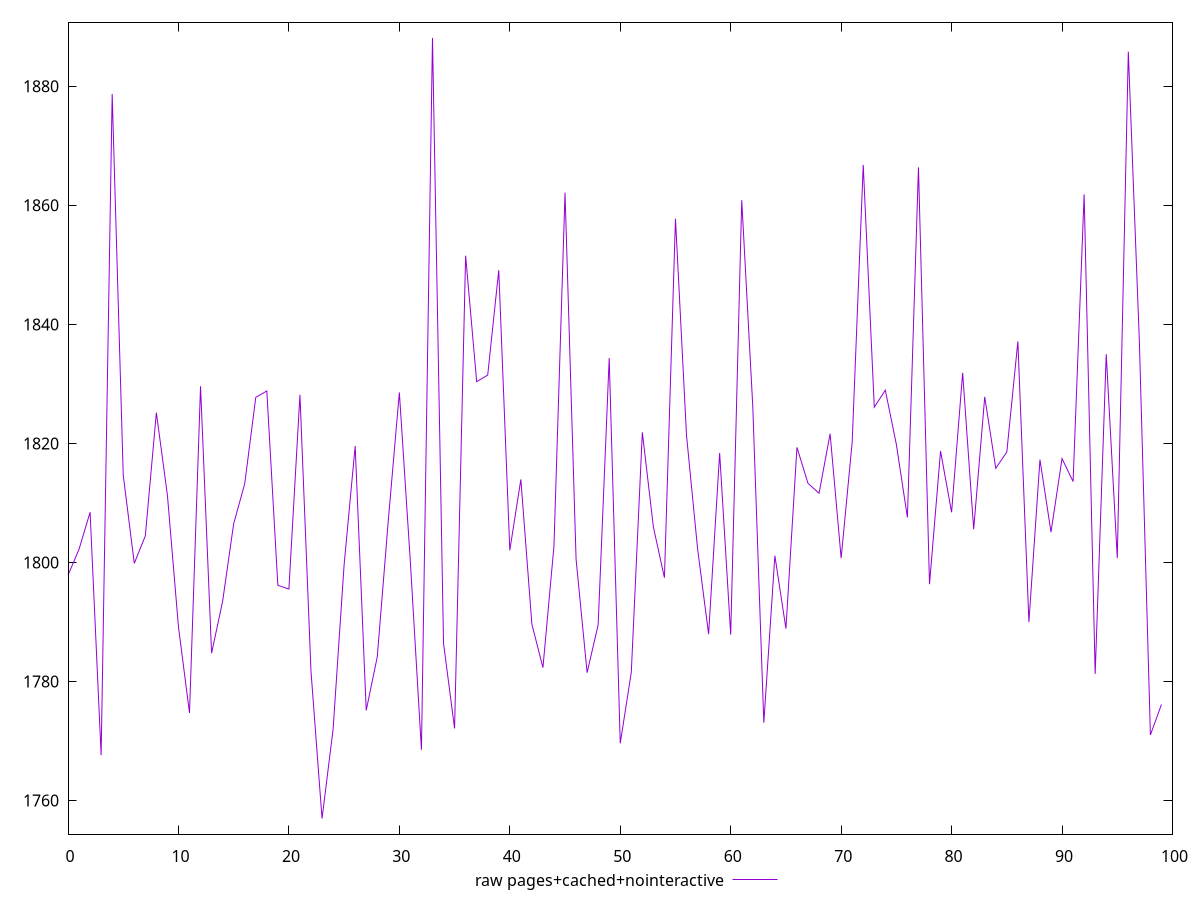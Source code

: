 $_rawPagesCachedNointeractive <<EOF
1797.8439999999994
1802.2160000000013
1808.4280000000003
1767.6000000000004
1878.7120000000011
1814.700000000001
1799.8400000000004
1804.4559999999988
1825.1680000000017
1811.2880000000002
1789.2000000000007
1774.6960000000017
1829.6120000000021
1784.740000000002
1793.4640000000015
1806.5119999999986
1813.2200000000003
1827.7320000000013
1828.8040000000017
1796.1439999999998
1795.5200000000004
1828.164
1781.7040000000006
1756.96
1771.9400000000016
1799.6160000000013
1819.5520000000024
1775.132000000001
1784.1199999999992
1807.0720000000006
1828.5640000000014
1799.968000000002
1768.5079999999998
1888.1400000000006
1786.4000000000015
1772.0999999999992
1851.544
1830.3640000000003
1831.488000000001
1849.1039999999998
1802.032000000001
1813.9440000000016
1789.6039999999994
1782.3160000000014
1802.7920000000013
1862.1400000000003
1800.5560000000007
1781.4679999999998
1789.512000000001
1834.332000000001
1769.600000000002
1781.5320000000027
1821.852000000001
1805.9480000000015
1797.4240000000018
1857.7440000000008
1821.3360000000002
1802.3320000000006
1787.944
1818.3800000000012
1787.864000000001
1860.8679999999981
1826.1880000000015
1773.0560000000012
1801.124000000001
1788.8719999999985
1819.328
1813.2760000000023
1811.616000000001
1821.6160000000002
1800.716
1820.2320000000009
1866.8040000000015
1826.0920000000015
1828.9400000000007
1819.8120000000006
1807.552000000002
1866.3840000000007
1796.3440000000026
1818.708000000001
1808.4240000000007
1831.8560000000002
1805.564000000003
1827.8199999999995
1815.8199999999997
1818.559999999998
1837.1279999999988
1789.9680000000003
1817.2719999999988
1805.0880000000009
1817.444000000002
1813.5880000000002
1861.8520000000012
1781.2680000000012
1834.9960000000005
1800.7160000000006
1885.8279999999982
1837.1920000000014
1771.0039999999992
1776.1240000000003
EOF
set key outside below
set terminal pngcairo
set output "report_00005_2020-11-02T22-26-11.212Z/mainthread-work-breakdown/pages+cached+nointeractive//raw.png"
set yrange [1754.3364000000001:1890.7636000000007]
plot $_rawPagesCachedNointeractive title "raw pages+cached+nointeractive" with line ,